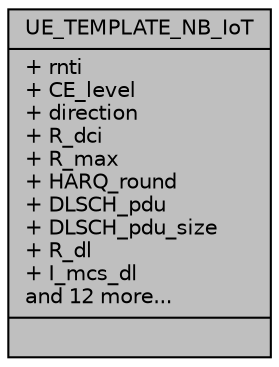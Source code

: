 digraph "UE_TEMPLATE_NB_IoT"
{
 // LATEX_PDF_SIZE
  edge [fontname="Helvetica",fontsize="10",labelfontname="Helvetica",labelfontsize="10"];
  node [fontname="Helvetica",fontsize="10",shape=record];
  Node1 [label="{UE_TEMPLATE_NB_IoT\n|+ rnti\l+ CE_level\l+ direction\l+ R_dci\l+ R_max\l+ HARQ_round\l+ DLSCH_pdu\l+ DLSCH_pdu_size\l+ R_dl\l+ I_mcs_dl\land 12 more...\l|}",height=0.2,width=0.4,color="black", fillcolor="grey75", style="filled", fontcolor="black",tooltip="eNB template for UE context information"];
}
